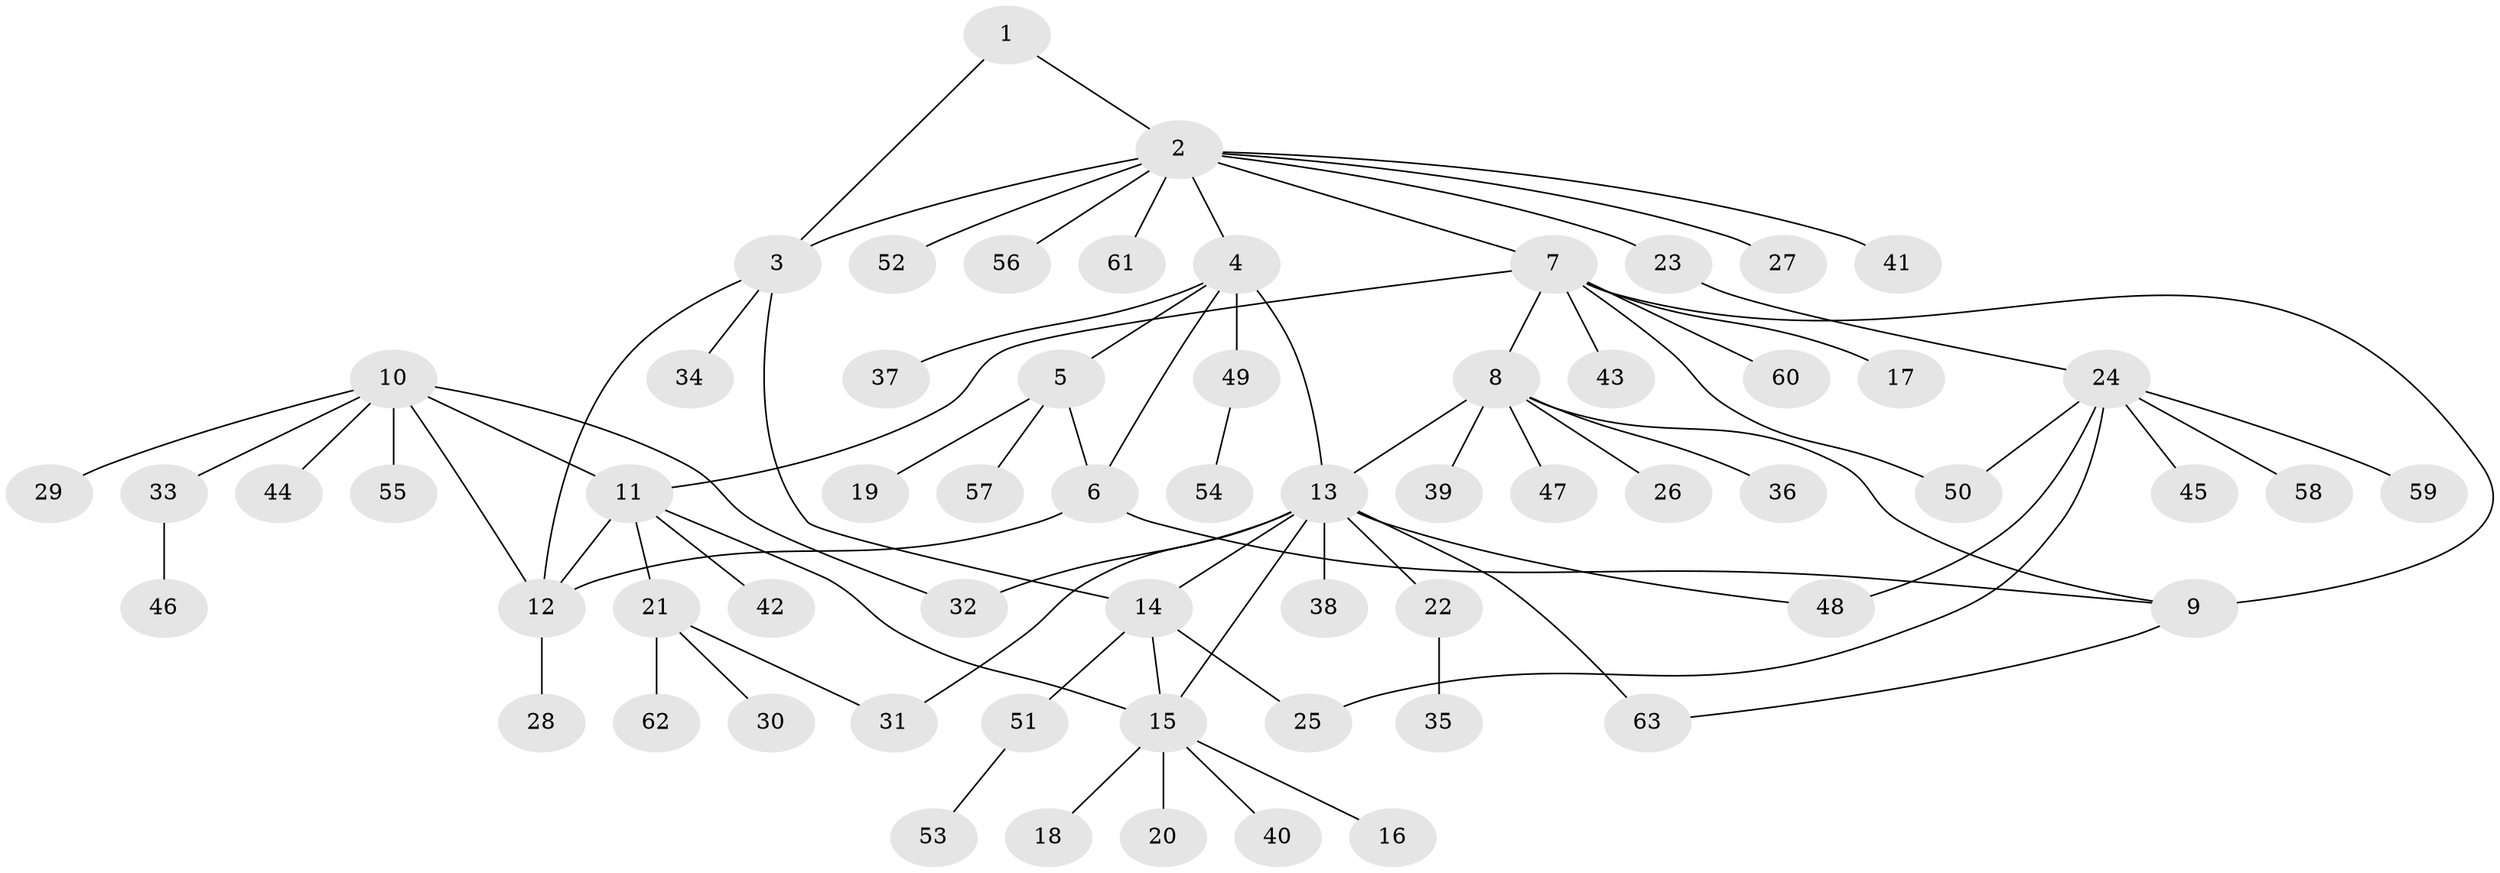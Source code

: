 // Generated by graph-tools (version 1.1) at 2025/50/03/09/25 03:50:37]
// undirected, 63 vertices, 79 edges
graph export_dot {
graph [start="1"]
  node [color=gray90,style=filled];
  1;
  2;
  3;
  4;
  5;
  6;
  7;
  8;
  9;
  10;
  11;
  12;
  13;
  14;
  15;
  16;
  17;
  18;
  19;
  20;
  21;
  22;
  23;
  24;
  25;
  26;
  27;
  28;
  29;
  30;
  31;
  32;
  33;
  34;
  35;
  36;
  37;
  38;
  39;
  40;
  41;
  42;
  43;
  44;
  45;
  46;
  47;
  48;
  49;
  50;
  51;
  52;
  53;
  54;
  55;
  56;
  57;
  58;
  59;
  60;
  61;
  62;
  63;
  1 -- 2;
  1 -- 3;
  2 -- 3;
  2 -- 4;
  2 -- 7;
  2 -- 23;
  2 -- 27;
  2 -- 41;
  2 -- 52;
  2 -- 56;
  2 -- 61;
  3 -- 12;
  3 -- 14;
  3 -- 34;
  4 -- 5;
  4 -- 6;
  4 -- 13;
  4 -- 37;
  4 -- 49;
  5 -- 6;
  5 -- 19;
  5 -- 57;
  6 -- 9;
  6 -- 12;
  7 -- 8;
  7 -- 9;
  7 -- 11;
  7 -- 17;
  7 -- 43;
  7 -- 50;
  7 -- 60;
  8 -- 9;
  8 -- 13;
  8 -- 26;
  8 -- 36;
  8 -- 39;
  8 -- 47;
  9 -- 63;
  10 -- 11;
  10 -- 12;
  10 -- 29;
  10 -- 32;
  10 -- 33;
  10 -- 44;
  10 -- 55;
  11 -- 12;
  11 -- 15;
  11 -- 21;
  11 -- 42;
  12 -- 28;
  13 -- 14;
  13 -- 15;
  13 -- 22;
  13 -- 31;
  13 -- 32;
  13 -- 38;
  13 -- 48;
  13 -- 63;
  14 -- 15;
  14 -- 25;
  14 -- 51;
  15 -- 16;
  15 -- 18;
  15 -- 20;
  15 -- 40;
  21 -- 30;
  21 -- 31;
  21 -- 62;
  22 -- 35;
  23 -- 24;
  24 -- 25;
  24 -- 45;
  24 -- 48;
  24 -- 50;
  24 -- 58;
  24 -- 59;
  33 -- 46;
  49 -- 54;
  51 -- 53;
}
